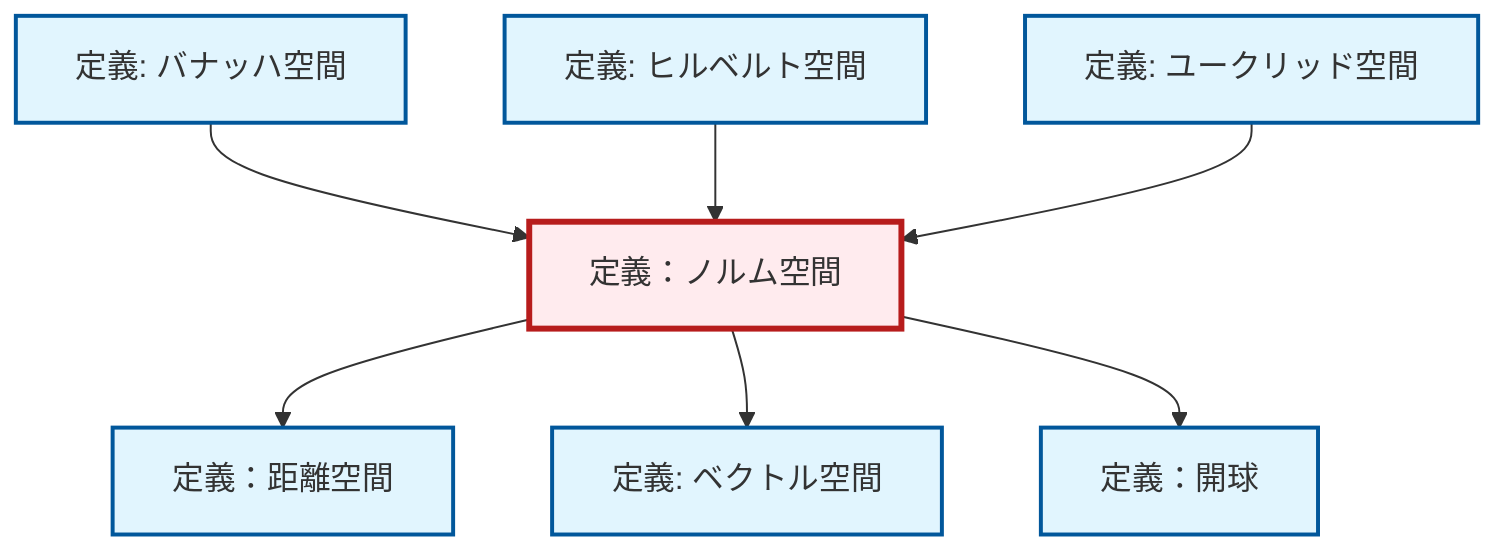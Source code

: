 graph TD
    classDef definition fill:#e1f5fe,stroke:#01579b,stroke-width:2px
    classDef theorem fill:#f3e5f5,stroke:#4a148c,stroke-width:2px
    classDef axiom fill:#fff3e0,stroke:#e65100,stroke-width:2px
    classDef example fill:#e8f5e9,stroke:#1b5e20,stroke-width:2px
    classDef current fill:#ffebee,stroke:#b71c1c,stroke-width:3px
    def-metric-space["定義：距離空間"]:::definition
    def-hilbert-space["定義: ヒルベルト空間"]:::definition
    def-euclidean-space["定義: ユークリッド空間"]:::definition
    def-vector-space["定義: ベクトル空間"]:::definition
    def-banach-space["定義: バナッハ空間"]:::definition
    def-open-ball["定義：開球"]:::definition
    def-normed-vector-space["定義：ノルム空間"]:::definition
    def-banach-space --> def-normed-vector-space
    def-hilbert-space --> def-normed-vector-space
    def-normed-vector-space --> def-metric-space
    def-normed-vector-space --> def-vector-space
    def-normed-vector-space --> def-open-ball
    def-euclidean-space --> def-normed-vector-space
    class def-normed-vector-space current